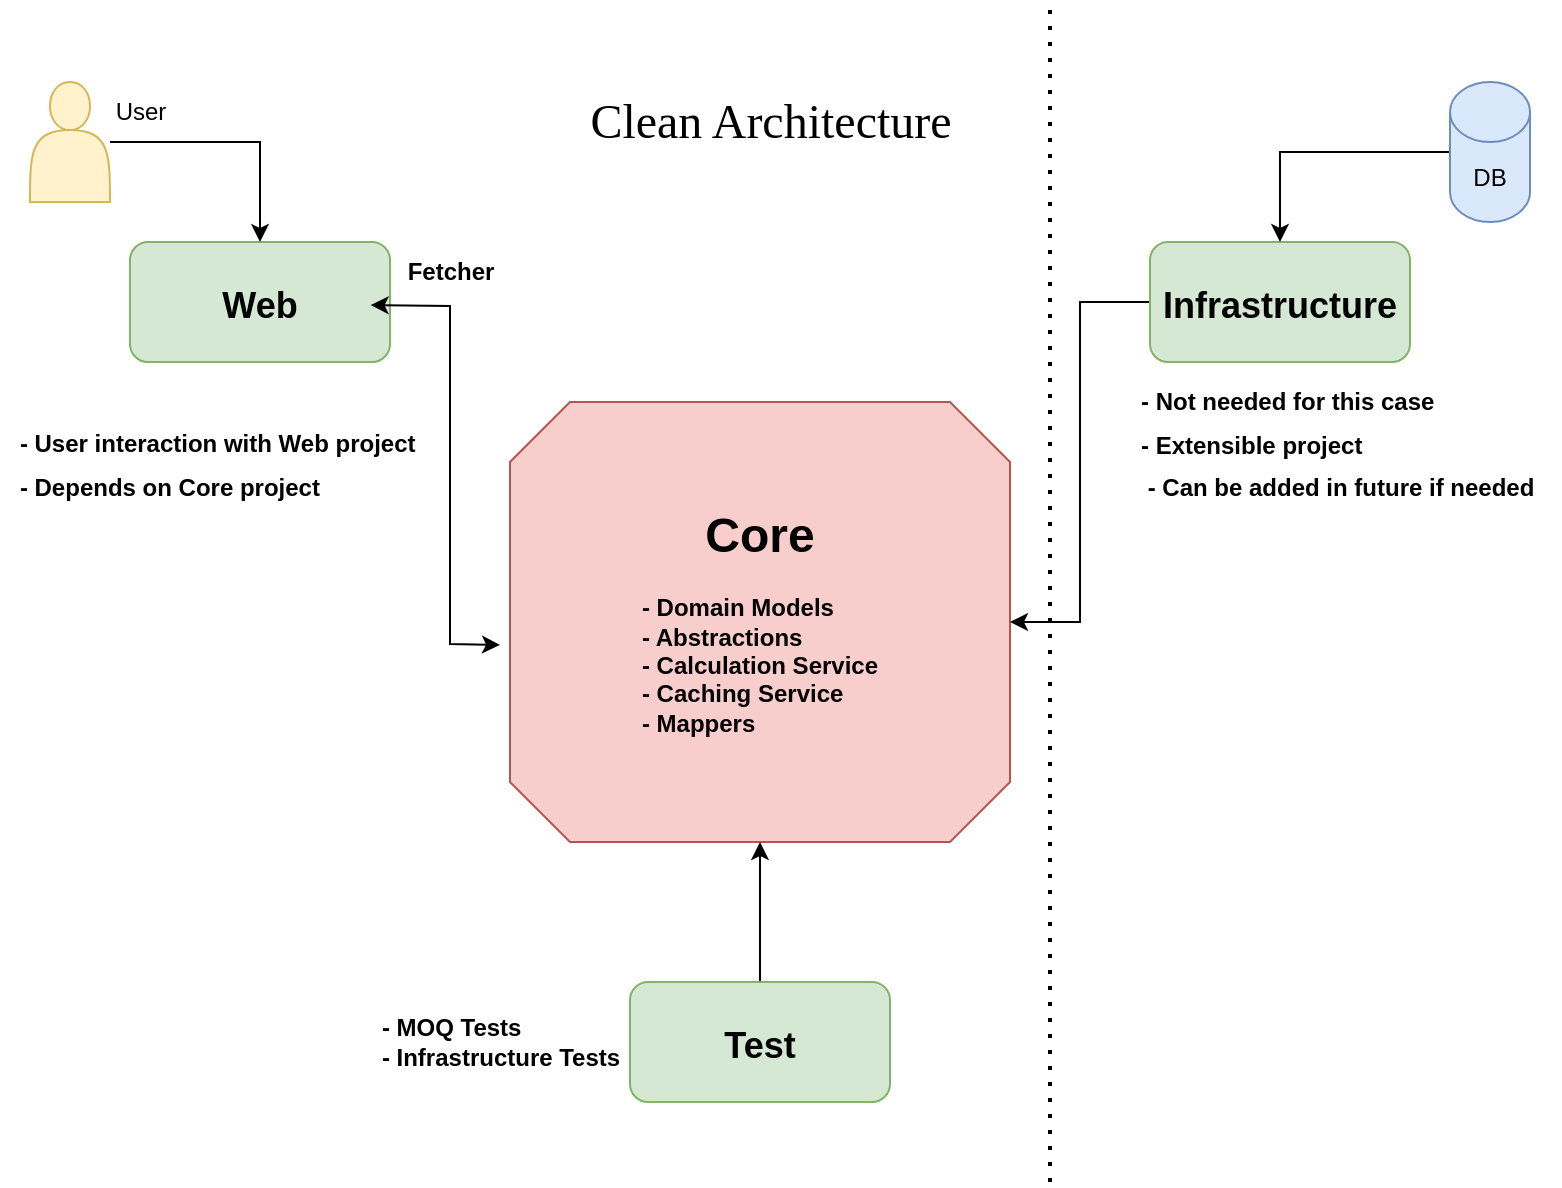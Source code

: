 <mxfile version="20.8.21" type="device"><diagram name="Page-1" id="G_weYNPjQU3hbtQY2J2G"><mxGraphModel dx="1194" dy="542" grid="1" gridSize="10" guides="1" tooltips="1" connect="1" arrows="1" fold="1" page="1" pageScale="1" pageWidth="827" pageHeight="1169" math="0" shadow="0"><root><mxCell id="0"/><mxCell id="1" parent="0"/><mxCell id="CLutY4WAE_45U_85hCxk-2" value="&lt;b&gt;&lt;font style=&quot;font-size: 24px;&quot;&gt;Core&lt;/font&gt;&lt;br&gt;&lt;br&gt;&lt;/b&gt;&lt;div style=&quot;text-align: left;&quot;&gt;&lt;span style=&quot;background-color: initial;&quot;&gt;&lt;b&gt;- Domain Models&amp;nbsp;&lt;/b&gt;&lt;/span&gt;&lt;/div&gt;&lt;div style=&quot;text-align: left;&quot;&gt;&lt;span style=&quot;background-color: initial;&quot;&gt;&lt;b&gt;- Abstractions&lt;/b&gt;&lt;/span&gt;&lt;/div&gt;&lt;div style=&quot;text-align: left;&quot;&gt;&lt;span style=&quot;background-color: initial;&quot;&gt;&lt;b&gt;- Calculation Service&lt;/b&gt;&lt;/span&gt;&lt;/div&gt;&lt;div style=&quot;text-align: left;&quot;&gt;&lt;span style=&quot;background-color: initial;&quot;&gt;&lt;b&gt;- Caching Service&amp;nbsp;&lt;/b&gt;&lt;/span&gt;&lt;/div&gt;&lt;div style=&quot;text-align: left;&quot;&gt;&lt;span style=&quot;background-color: initial;&quot;&gt;&lt;b&gt;- Mappers&lt;/b&gt;&lt;/span&gt;&lt;/div&gt;" style="whiteSpace=wrap;html=1;shape=mxgraph.basic.octagon2;align=center;verticalAlign=middle;dx=15;fillColor=#f8cecc;strokeColor=#b85450;" vertex="1" parent="1"><mxGeometry x="270" y="280" width="250" height="220" as="geometry"/></mxCell><mxCell id="CLutY4WAE_45U_85hCxk-14" style="edgeStyle=orthogonalEdgeStyle;rounded=0;orthogonalLoop=1;jettySize=auto;html=1;entryX=1;entryY=0.5;entryDx=0;entryDy=0;entryPerimeter=0;fontSize=12;" edge="1" parent="1" source="CLutY4WAE_45U_85hCxk-5" target="CLutY4WAE_45U_85hCxk-2"><mxGeometry relative="1" as="geometry"/></mxCell><mxCell id="CLutY4WAE_45U_85hCxk-5" value="&lt;font style=&quot;font-size: 18px;&quot;&gt;&lt;b&gt;Infrastructure&lt;/b&gt;&lt;/font&gt;" style="rounded=1;whiteSpace=wrap;html=1;fontSize=24;fillColor=#d5e8d4;strokeColor=#82b366;" vertex="1" parent="1"><mxGeometry x="590" y="200" width="130" height="60" as="geometry"/></mxCell><mxCell id="CLutY4WAE_45U_85hCxk-6" value="&lt;div style=&quot;text-align: left;&quot;&gt;&lt;span style=&quot;font-size: 12px; background-color: initial;&quot;&gt;&lt;b&gt;- Not needed for this case&amp;nbsp;&lt;/b&gt;&lt;/span&gt;&lt;/div&gt;&lt;font style=&quot;&quot;&gt;&lt;b&gt;&lt;div style=&quot;text-align: left;&quot;&gt;&lt;span style=&quot;font-size: 12px; background-color: initial;&quot;&gt;- Extensible project&lt;/span&gt;&lt;/div&gt;&lt;div style=&quot;text-align: left;&quot;&gt;&lt;span style=&quot;font-size: 12px; background-color: initial;&quot;&gt;&amp;nbsp;- Can be added in future if needed&amp;nbsp;&lt;/span&gt;&lt;/div&gt;&lt;/b&gt;&lt;/font&gt;" style="text;html=1;align=center;verticalAlign=middle;resizable=0;points=[];autosize=1;strokeColor=none;fillColor=none;fontSize=18;" vertex="1" parent="1"><mxGeometry x="575" y="260" width="220" height="80" as="geometry"/></mxCell><mxCell id="CLutY4WAE_45U_85hCxk-15" style="edgeStyle=orthogonalEdgeStyle;rounded=0;orthogonalLoop=1;jettySize=auto;html=1;entryX=0.5;entryY=0;entryDx=0;entryDy=0;fontSize=12;" edge="1" parent="1" source="CLutY4WAE_45U_85hCxk-7" target="CLutY4WAE_45U_85hCxk-5"><mxGeometry relative="1" as="geometry"/></mxCell><mxCell id="CLutY4WAE_45U_85hCxk-7" value="DB" style="shape=cylinder3;whiteSpace=wrap;html=1;boundedLbl=1;backgroundOutline=1;size=15;fontSize=12;fillColor=#dae8fc;strokeColor=#6c8ebf;" vertex="1" parent="1"><mxGeometry x="740" y="120" width="40" height="70" as="geometry"/></mxCell><mxCell id="CLutY4WAE_45U_85hCxk-8" value="&lt;font style=&quot;font-size: 18px;&quot;&gt;&lt;b&gt;Web&lt;/b&gt;&lt;/font&gt;" style="rounded=1;whiteSpace=wrap;html=1;fontSize=24;fillColor=#d5e8d4;strokeColor=#82b366;" vertex="1" parent="1"><mxGeometry x="80" y="200" width="130" height="60" as="geometry"/></mxCell><mxCell id="CLutY4WAE_45U_85hCxk-12" style="edgeStyle=orthogonalEdgeStyle;rounded=0;orthogonalLoop=1;jettySize=auto;html=1;entryX=0.5;entryY=0;entryDx=0;entryDy=0;fontSize=12;" edge="1" parent="1" source="CLutY4WAE_45U_85hCxk-9" target="CLutY4WAE_45U_85hCxk-8"><mxGeometry relative="1" as="geometry"/></mxCell><mxCell id="CLutY4WAE_45U_85hCxk-9" value="" style="shape=actor;whiteSpace=wrap;html=1;fontSize=12;fillColor=#fff2cc;strokeColor=#d6b656;" vertex="1" parent="1"><mxGeometry x="30" y="120" width="40" height="60" as="geometry"/></mxCell><mxCell id="CLutY4WAE_45U_85hCxk-10" value="User" style="text;html=1;align=center;verticalAlign=middle;resizable=0;points=[];autosize=1;strokeColor=none;fillColor=none;fontSize=12;" vertex="1" parent="1"><mxGeometry x="60" y="120" width="50" height="30" as="geometry"/></mxCell><mxCell id="CLutY4WAE_45U_85hCxk-16" style="edgeStyle=orthogonalEdgeStyle;rounded=0;orthogonalLoop=1;jettySize=auto;html=1;entryX=0.5;entryY=1;entryDx=0;entryDy=0;entryPerimeter=0;fontSize=12;" edge="1" parent="1" source="CLutY4WAE_45U_85hCxk-11" target="CLutY4WAE_45U_85hCxk-2"><mxGeometry relative="1" as="geometry"/></mxCell><mxCell id="CLutY4WAE_45U_85hCxk-11" value="&lt;font style=&quot;font-size: 18px;&quot;&gt;&lt;b&gt;Test&lt;/b&gt;&lt;/font&gt;" style="rounded=1;whiteSpace=wrap;html=1;fontSize=24;fillColor=#d5e8d4;strokeColor=#82b366;" vertex="1" parent="1"><mxGeometry x="330" y="570" width="130" height="60" as="geometry"/></mxCell><mxCell id="CLutY4WAE_45U_85hCxk-17" value="&lt;div style=&quot;text-align: left;&quot;&gt;&lt;span style=&quot;font-size: 12px;&quot;&gt;&lt;b&gt;- User interaction with Web project&amp;nbsp;&lt;/b&gt;&lt;/span&gt;&lt;/div&gt;&lt;div style=&quot;text-align: left;&quot;&gt;&lt;span style=&quot;font-size: 12px;&quot;&gt;&lt;b&gt;- Depends on Core project&amp;nbsp;&lt;/b&gt;&lt;/span&gt;&lt;/div&gt;" style="text;html=1;align=center;verticalAlign=middle;resizable=0;points=[];autosize=1;strokeColor=none;fillColor=none;fontSize=18;" vertex="1" parent="1"><mxGeometry x="15" y="280" width="220" height="60" as="geometry"/></mxCell><mxCell id="CLutY4WAE_45U_85hCxk-18" value="&lt;b&gt;Fetcher&lt;/b&gt;" style="text;html=1;align=center;verticalAlign=middle;resizable=0;points=[];autosize=1;strokeColor=none;fillColor=none;fontSize=12;" vertex="1" parent="1"><mxGeometry x="205" y="200" width="70" height="30" as="geometry"/></mxCell><mxCell id="CLutY4WAE_45U_85hCxk-19" value="&lt;div style=&quot;text-align: left;&quot;&gt;&lt;span style=&quot;background-color: initial;&quot;&gt;&lt;b&gt;- MOQ Tests&lt;/b&gt;&lt;/span&gt;&lt;/div&gt;&lt;div style=&quot;text-align: left;&quot;&gt;&lt;span style=&quot;background-color: initial;&quot;&gt;&lt;b&gt;- Infrastructure Tests&lt;/b&gt;&lt;/span&gt;&lt;/div&gt;" style="text;html=1;align=center;verticalAlign=middle;resizable=0;points=[];autosize=1;strokeColor=none;fillColor=none;fontSize=12;" vertex="1" parent="1"><mxGeometry x="195" y="580" width="140" height="40" as="geometry"/></mxCell><mxCell id="CLutY4WAE_45U_85hCxk-23" value="" style="endArrow=classic;startArrow=classic;html=1;rounded=0;fontSize=12;exitX=-0.067;exitY=1.05;exitDx=0;exitDy=0;exitPerimeter=0;entryX=-0.02;entryY=0.552;entryDx=0;entryDy=0;entryPerimeter=0;" edge="1" parent="1" source="CLutY4WAE_45U_85hCxk-18" target="CLutY4WAE_45U_85hCxk-2"><mxGeometry width="50" height="50" relative="1" as="geometry"><mxPoint x="220" y="270" as="sourcePoint"/><mxPoint x="280" y="340" as="targetPoint"/><Array as="points"><mxPoint x="240" y="232"/><mxPoint x="240" y="401"/></Array></mxGeometry></mxCell><mxCell id="CLutY4WAE_45U_85hCxk-24" value="" style="endArrow=none;dashed=1;html=1;dashPattern=1 3;strokeWidth=2;rounded=0;fontSize=12;" edge="1" parent="1"><mxGeometry width="50" height="50" relative="1" as="geometry"><mxPoint x="540" y="670" as="sourcePoint"/><mxPoint x="540" y="80" as="targetPoint"/></mxGeometry></mxCell><mxCell id="CLutY4WAE_45U_85hCxk-25" value="&lt;font face=&quot;Verdana&quot; style=&quot;font-size: 24px;&quot;&gt;Clean Architecture&lt;/font&gt;" style="text;html=1;align=center;verticalAlign=middle;resizable=0;points=[];autosize=1;strokeColor=none;fillColor=none;fontSize=12;" vertex="1" parent="1"><mxGeometry x="275" y="120" width="250" height="40" as="geometry"/></mxCell></root></mxGraphModel></diagram></mxfile>